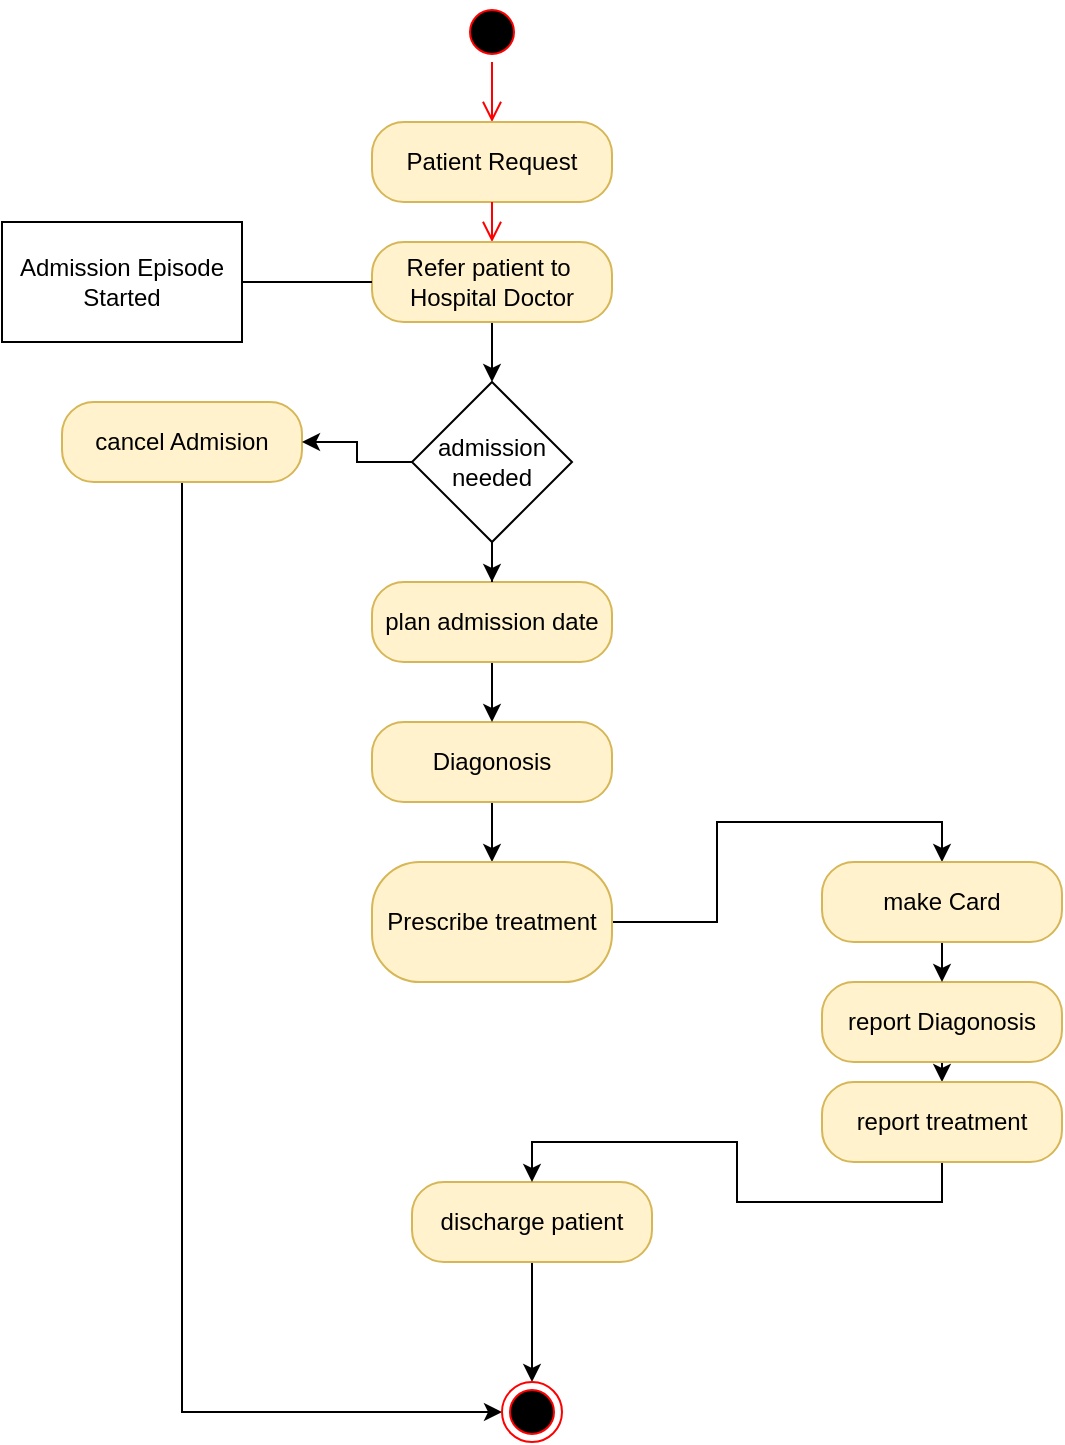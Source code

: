 <mxfile>
    <diagram id="oSEbvWkK0ojF35aYyCPk" name="Page-1">
        <mxGraphModel dx="820" dy="488" grid="1" gridSize="10" guides="1" tooltips="1" connect="1" arrows="1" fold="1" page="1" pageScale="1" pageWidth="850" pageHeight="1100" math="0" shadow="0">
            <root>
                <mxCell id="0"/>
                <mxCell id="1" parent="0"/>
                <mxCell id="2" value="" style="ellipse;html=1;shape=startState;fillColor=#000000;strokeColor=#ff0000;" parent="1" vertex="1">
                    <mxGeometry x="270" y="30" width="30" height="30" as="geometry"/>
                </mxCell>
                <mxCell id="3" value="" style="edgeStyle=orthogonalEdgeStyle;html=1;verticalAlign=bottom;endArrow=open;endSize=8;strokeColor=#ff0000;entryX=0.5;entryY=0;entryDx=0;entryDy=0;" parent="1" source="2" target="4" edge="1">
                    <mxGeometry relative="1" as="geometry">
                        <mxPoint x="285" y="140" as="targetPoint"/>
                    </mxGeometry>
                </mxCell>
                <mxCell id="4" value="Patient Request" style="rounded=1;whiteSpace=wrap;html=1;arcSize=40;fillColor=#fff2cc;strokeColor=#d6b656;" parent="1" vertex="1">
                    <mxGeometry x="225" y="90" width="120" height="40" as="geometry"/>
                </mxCell>
                <mxCell id="5" value="" style="edgeStyle=orthogonalEdgeStyle;html=1;verticalAlign=bottom;endArrow=open;endSize=8;strokeColor=#ff0000;entryX=0.5;entryY=0;entryDx=0;entryDy=0;" parent="1" source="4" target="6" edge="1">
                    <mxGeometry relative="1" as="geometry">
                        <mxPoint x="285" y="210" as="targetPoint"/>
                    </mxGeometry>
                </mxCell>
                <mxCell id="23" value="" style="edgeStyle=orthogonalEdgeStyle;rounded=0;orthogonalLoop=1;jettySize=auto;html=1;" parent="1" source="6" target="22" edge="1">
                    <mxGeometry relative="1" as="geometry"/>
                </mxCell>
                <mxCell id="6" value="Refer patient to&amp;nbsp;&lt;br&gt;Hospital Doctor" style="rounded=1;whiteSpace=wrap;html=1;arcSize=40;fillColor=#fff2cc;strokeColor=#d6b656;" parent="1" vertex="1">
                    <mxGeometry x="225" y="150" width="120" height="40" as="geometry"/>
                </mxCell>
                <mxCell id="10" value="" style="edgeStyle=orthogonalEdgeStyle;rounded=0;orthogonalLoop=1;jettySize=auto;html=1;" parent="1" source="7" target="9" edge="1">
                    <mxGeometry relative="1" as="geometry"/>
                </mxCell>
                <mxCell id="7" value="Diagonosis" style="rounded=1;whiteSpace=wrap;html=1;arcSize=40;fillColor=#fff2cc;strokeColor=#d6b656;" parent="1" vertex="1">
                    <mxGeometry x="225" y="390" width="120" height="40" as="geometry"/>
                </mxCell>
                <mxCell id="29" style="edgeStyle=orthogonalEdgeStyle;rounded=0;orthogonalLoop=1;jettySize=auto;html=1;exitX=1;exitY=0.5;exitDx=0;exitDy=0;entryX=0.5;entryY=0;entryDx=0;entryDy=0;" parent="1" source="9" target="20" edge="1">
                    <mxGeometry relative="1" as="geometry"/>
                </mxCell>
                <mxCell id="9" value="Prescribe treatment" style="whiteSpace=wrap;html=1;rounded=1;strokeColor=#d6b656;fillColor=#fff2cc;arcSize=40;" parent="1" vertex="1">
                    <mxGeometry x="225" y="460" width="120" height="60" as="geometry"/>
                </mxCell>
                <mxCell id="11" value="Admission Episode Started" style="whiteSpace=wrap;html=1;" parent="1" vertex="1">
                    <mxGeometry x="40" y="140" width="120" height="60" as="geometry"/>
                </mxCell>
                <mxCell id="14" value="" style="endArrow=none;html=1;entryX=0;entryY=0.5;entryDx=0;entryDy=0;exitX=1;exitY=0.5;exitDx=0;exitDy=0;" parent="1" source="11" target="6" edge="1">
                    <mxGeometry width="50" height="50" relative="1" as="geometry">
                        <mxPoint x="50" y="280" as="sourcePoint"/>
                        <mxPoint x="100" y="230" as="targetPoint"/>
                    </mxGeometry>
                </mxCell>
                <mxCell id="26" style="edgeStyle=orthogonalEdgeStyle;rounded=0;orthogonalLoop=1;jettySize=auto;html=1;exitX=0.5;exitY=1;exitDx=0;exitDy=0;entryX=0;entryY=0.5;entryDx=0;entryDy=0;" parent="1" source="15" target="25" edge="1">
                    <mxGeometry relative="1" as="geometry"/>
                </mxCell>
                <mxCell id="15" value="cancel Admision" style="rounded=1;whiteSpace=wrap;html=1;arcSize=40;fillColor=#fff2cc;strokeColor=#d6b656;" parent="1" vertex="1">
                    <mxGeometry x="70" y="230" width="120" height="40" as="geometry"/>
                </mxCell>
                <mxCell id="33" style="edgeStyle=orthogonalEdgeStyle;rounded=0;orthogonalLoop=1;jettySize=auto;html=1;exitX=0.5;exitY=1;exitDx=0;exitDy=0;entryX=0.5;entryY=0;entryDx=0;entryDy=0;" parent="1" source="16" target="25" edge="1">
                    <mxGeometry relative="1" as="geometry"/>
                </mxCell>
                <mxCell id="16" value="discharge patient" style="rounded=1;whiteSpace=wrap;html=1;arcSize=40;fillColor=#fff2cc;strokeColor=#d6b656;" parent="1" vertex="1">
                    <mxGeometry x="245" y="620" width="120" height="40" as="geometry"/>
                </mxCell>
                <mxCell id="28" value="" style="edgeStyle=orthogonalEdgeStyle;rounded=0;orthogonalLoop=1;jettySize=auto;html=1;" parent="1" source="17" target="7" edge="1">
                    <mxGeometry relative="1" as="geometry"/>
                </mxCell>
                <mxCell id="17" value="plan admission date" style="rounded=1;whiteSpace=wrap;html=1;arcSize=40;fillColor=#fff2cc;strokeColor=#d6b656;" parent="1" vertex="1">
                    <mxGeometry x="225" y="320" width="120" height="40" as="geometry"/>
                </mxCell>
                <mxCell id="31" style="edgeStyle=orthogonalEdgeStyle;rounded=0;orthogonalLoop=1;jettySize=auto;html=1;exitX=0.5;exitY=1;exitDx=0;exitDy=0;entryX=0.5;entryY=0;entryDx=0;entryDy=0;" parent="1" source="18" target="19" edge="1">
                    <mxGeometry relative="1" as="geometry"/>
                </mxCell>
                <mxCell id="18" value="report Diagonosis" style="rounded=1;whiteSpace=wrap;html=1;arcSize=40;fillColor=#fff2cc;strokeColor=#d6b656;" parent="1" vertex="1">
                    <mxGeometry x="450" y="520" width="120" height="40" as="geometry"/>
                </mxCell>
                <mxCell id="32" style="edgeStyle=orthogonalEdgeStyle;rounded=0;orthogonalLoop=1;jettySize=auto;html=1;exitX=0.5;exitY=1;exitDx=0;exitDy=0;entryX=0.5;entryY=0;entryDx=0;entryDy=0;" parent="1" source="19" target="16" edge="1">
                    <mxGeometry relative="1" as="geometry"/>
                </mxCell>
                <mxCell id="19" value="report treatment" style="rounded=1;whiteSpace=wrap;html=1;arcSize=40;fillColor=#fff2cc;strokeColor=#d6b656;" parent="1" vertex="1">
                    <mxGeometry x="450" y="570" width="120" height="40" as="geometry"/>
                </mxCell>
                <mxCell id="30" style="edgeStyle=orthogonalEdgeStyle;rounded=0;orthogonalLoop=1;jettySize=auto;html=1;exitX=0.5;exitY=1;exitDx=0;exitDy=0;entryX=0.5;entryY=0;entryDx=0;entryDy=0;" parent="1" source="20" target="18" edge="1">
                    <mxGeometry relative="1" as="geometry"/>
                </mxCell>
                <mxCell id="20" value="make Card" style="rounded=1;whiteSpace=wrap;html=1;arcSize=40;fillColor=#fff2cc;strokeColor=#d6b656;" parent="1" vertex="1">
                    <mxGeometry x="450" y="460" width="120" height="40" as="geometry"/>
                </mxCell>
                <mxCell id="24" value="" style="edgeStyle=orthogonalEdgeStyle;rounded=0;orthogonalLoop=1;jettySize=auto;html=1;" parent="1" source="22" target="15" edge="1">
                    <mxGeometry relative="1" as="geometry"/>
                </mxCell>
                <mxCell id="27" value="" style="edgeStyle=orthogonalEdgeStyle;rounded=0;orthogonalLoop=1;jettySize=auto;html=1;" parent="1" source="22" target="17" edge="1">
                    <mxGeometry relative="1" as="geometry"/>
                </mxCell>
                <mxCell id="22" value="admission needed" style="rhombus;whiteSpace=wrap;html=1;" parent="1" vertex="1">
                    <mxGeometry x="245" y="220" width="80" height="80" as="geometry"/>
                </mxCell>
                <mxCell id="25" value="" style="ellipse;html=1;shape=endState;fillColor=#000000;strokeColor=#ff0000;" parent="1" vertex="1">
                    <mxGeometry x="290" y="720" width="30" height="30" as="geometry"/>
                </mxCell>
            </root>
        </mxGraphModel>
    </diagram>
    <diagram id="x5ohvw9EhHjIlzXhdAgS" name="Page-2">
        <mxGraphModel dx="820" dy="488" grid="1" gridSize="10" guides="1" tooltips="1" connect="1" arrows="1" fold="1" page="1" pageScale="1" pageWidth="850" pageHeight="1100" math="0" shadow="0">
            <root>
                <mxCell id="WmsM0X833nULd5mMSDVF-0"/>
                <mxCell id="WmsM0X833nULd5mMSDVF-1" parent="WmsM0X833nULd5mMSDVF-0"/>
                <mxCell id="WmsM0X833nULd5mMSDVF-14" value="" style="whiteSpace=wrap;html=1;fillColor=#d5e8d4;strokeColor=#82b366;" vertex="1" parent="WmsM0X833nULd5mMSDVF-1">
                    <mxGeometry x="350" y="190" width="270" height="680" as="geometry"/>
                </mxCell>
                <mxCell id="WmsM0X833nULd5mMSDVF-13" value="" style="whiteSpace=wrap;html=1;fillColor=#fff2cc;strokeColor=#d6b656;" vertex="1" parent="WmsM0X833nULd5mMSDVF-1">
                    <mxGeometry x="80" y="190" width="270" height="680" as="geometry"/>
                </mxCell>
                <mxCell id="WmsM0X833nULd5mMSDVF-2" value="Commiunity doctor" style="rounded=1;whiteSpace=wrap;html=1;fillColor=#fff2cc;strokeColor=#d6b656;" vertex="1" parent="WmsM0X833nULd5mMSDVF-1">
                    <mxGeometry x="150" y="80" width="120" height="60" as="geometry"/>
                </mxCell>
                <mxCell id="WmsM0X833nULd5mMSDVF-3" value="Hospitaldoctor" style="rounded=1;whiteSpace=wrap;html=1;fillColor=#d5e8d4;strokeColor=#82b366;" vertex="1" parent="WmsM0X833nULd5mMSDVF-1">
                    <mxGeometry x="420" y="80" width="120" height="60" as="geometry"/>
                </mxCell>
                <mxCell id="WmsM0X833nULd5mMSDVF-6" style="edgeStyle=orthogonalEdgeStyle;rounded=0;orthogonalLoop=1;jettySize=auto;html=1;exitX=1;exitY=0.5;exitDx=0;exitDy=0;entryX=0;entryY=0.5;entryDx=0;entryDy=0;" edge="1" parent="WmsM0X833nULd5mMSDVF-1" source="WmsM0X833nULd5mMSDVF-4" target="WmsM0X833nULd5mMSDVF-5">
                    <mxGeometry relative="1" as="geometry"/>
                </mxCell>
                <mxCell id="WmsM0X833nULd5mMSDVF-4" value="Refer patient to hospital" style="rounded=1;whiteSpace=wrap;html=1;" vertex="1" parent="WmsM0X833nULd5mMSDVF-1">
                    <mxGeometry x="150" y="230" width="120" height="60" as="geometry"/>
                </mxCell>
                <mxCell id="WmsM0X833nULd5mMSDVF-8" value="" style="edgeStyle=orthogonalEdgeStyle;rounded=0;orthogonalLoop=1;jettySize=auto;html=1;" edge="1" parent="WmsM0X833nULd5mMSDVF-1" source="WmsM0X833nULd5mMSDVF-5" target="WmsM0X833nULd5mMSDVF-7">
                    <mxGeometry relative="1" as="geometry"/>
                </mxCell>
                <mxCell id="WmsM0X833nULd5mMSDVF-5" value="diagonosis" style="rounded=1;whiteSpace=wrap;html=1;" vertex="1" parent="WmsM0X833nULd5mMSDVF-1">
                    <mxGeometry x="420" y="230" width="120" height="60" as="geometry"/>
                </mxCell>
                <mxCell id="WmsM0X833nULd5mMSDVF-10" value="" style="edgeStyle=orthogonalEdgeStyle;rounded=0;orthogonalLoop=1;jettySize=auto;html=1;" edge="1" parent="WmsM0X833nULd5mMSDVF-1" source="WmsM0X833nULd5mMSDVF-7" target="WmsM0X833nULd5mMSDVF-9">
                    <mxGeometry relative="1" as="geometry"/>
                </mxCell>
                <mxCell id="WmsM0X833nULd5mMSDVF-7" value="Admin patient" style="rounded=1;whiteSpace=wrap;html=1;" vertex="1" parent="WmsM0X833nULd5mMSDVF-1">
                    <mxGeometry x="420" y="330" width="120" height="60" as="geometry"/>
                </mxCell>
                <mxCell id="WmsM0X833nULd5mMSDVF-12" value="" style="edgeStyle=orthogonalEdgeStyle;rounded=0;orthogonalLoop=1;jettySize=auto;html=1;" edge="1" parent="WmsM0X833nULd5mMSDVF-1" source="WmsM0X833nULd5mMSDVF-9" target="WmsM0X833nULd5mMSDVF-11">
                    <mxGeometry relative="1" as="geometry"/>
                </mxCell>
                <mxCell id="WmsM0X833nULd5mMSDVF-9" value="Report to community doctor" style="rounded=1;whiteSpace=wrap;html=1;" vertex="1" parent="WmsM0X833nULd5mMSDVF-1">
                    <mxGeometry x="420" y="470" width="120" height="60" as="geometry"/>
                </mxCell>
                <mxCell id="WmsM0X833nULd5mMSDVF-11" value="Recieve report" style="rounded=1;whiteSpace=wrap;html=1;" vertex="1" parent="WmsM0X833nULd5mMSDVF-1">
                    <mxGeometry x="150" y="470" width="120" height="60" as="geometry"/>
                </mxCell>
                <mxCell id="WmsM0X833nULd5mMSDVF-16" value="" style="ellipse;html=1;shape=endState;fillColor=#000000;strokeColor=#ff0000;" vertex="1" parent="WmsM0X833nULd5mMSDVF-1">
                    <mxGeometry x="30" y="50" width="30" height="30" as="geometry"/>
                </mxCell>
            </root>
        </mxGraphModel>
    </diagram>
</mxfile>